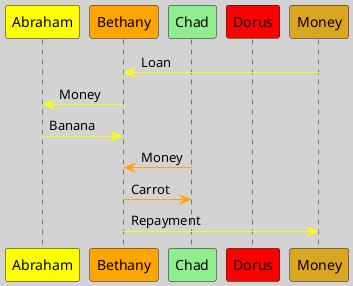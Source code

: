 @startuml credit-B
skinparam BackgroundColor #lightgrey
participant "Abraham" as A #yellow
participant "Bethany" as B #orange
participant "Chad" as C #lightgreen
participant "Dorus" as D #red
participant "Money" as M #goldenrod
M -[#yellow]> B: Loan
B -[#yellow]> A: Money
A -[#yellow]> B: Banana
C -[#orange]> B: Money
B -[#orange]> C: Carrot
B -[#yellow]> M: Repayment
@enduml
